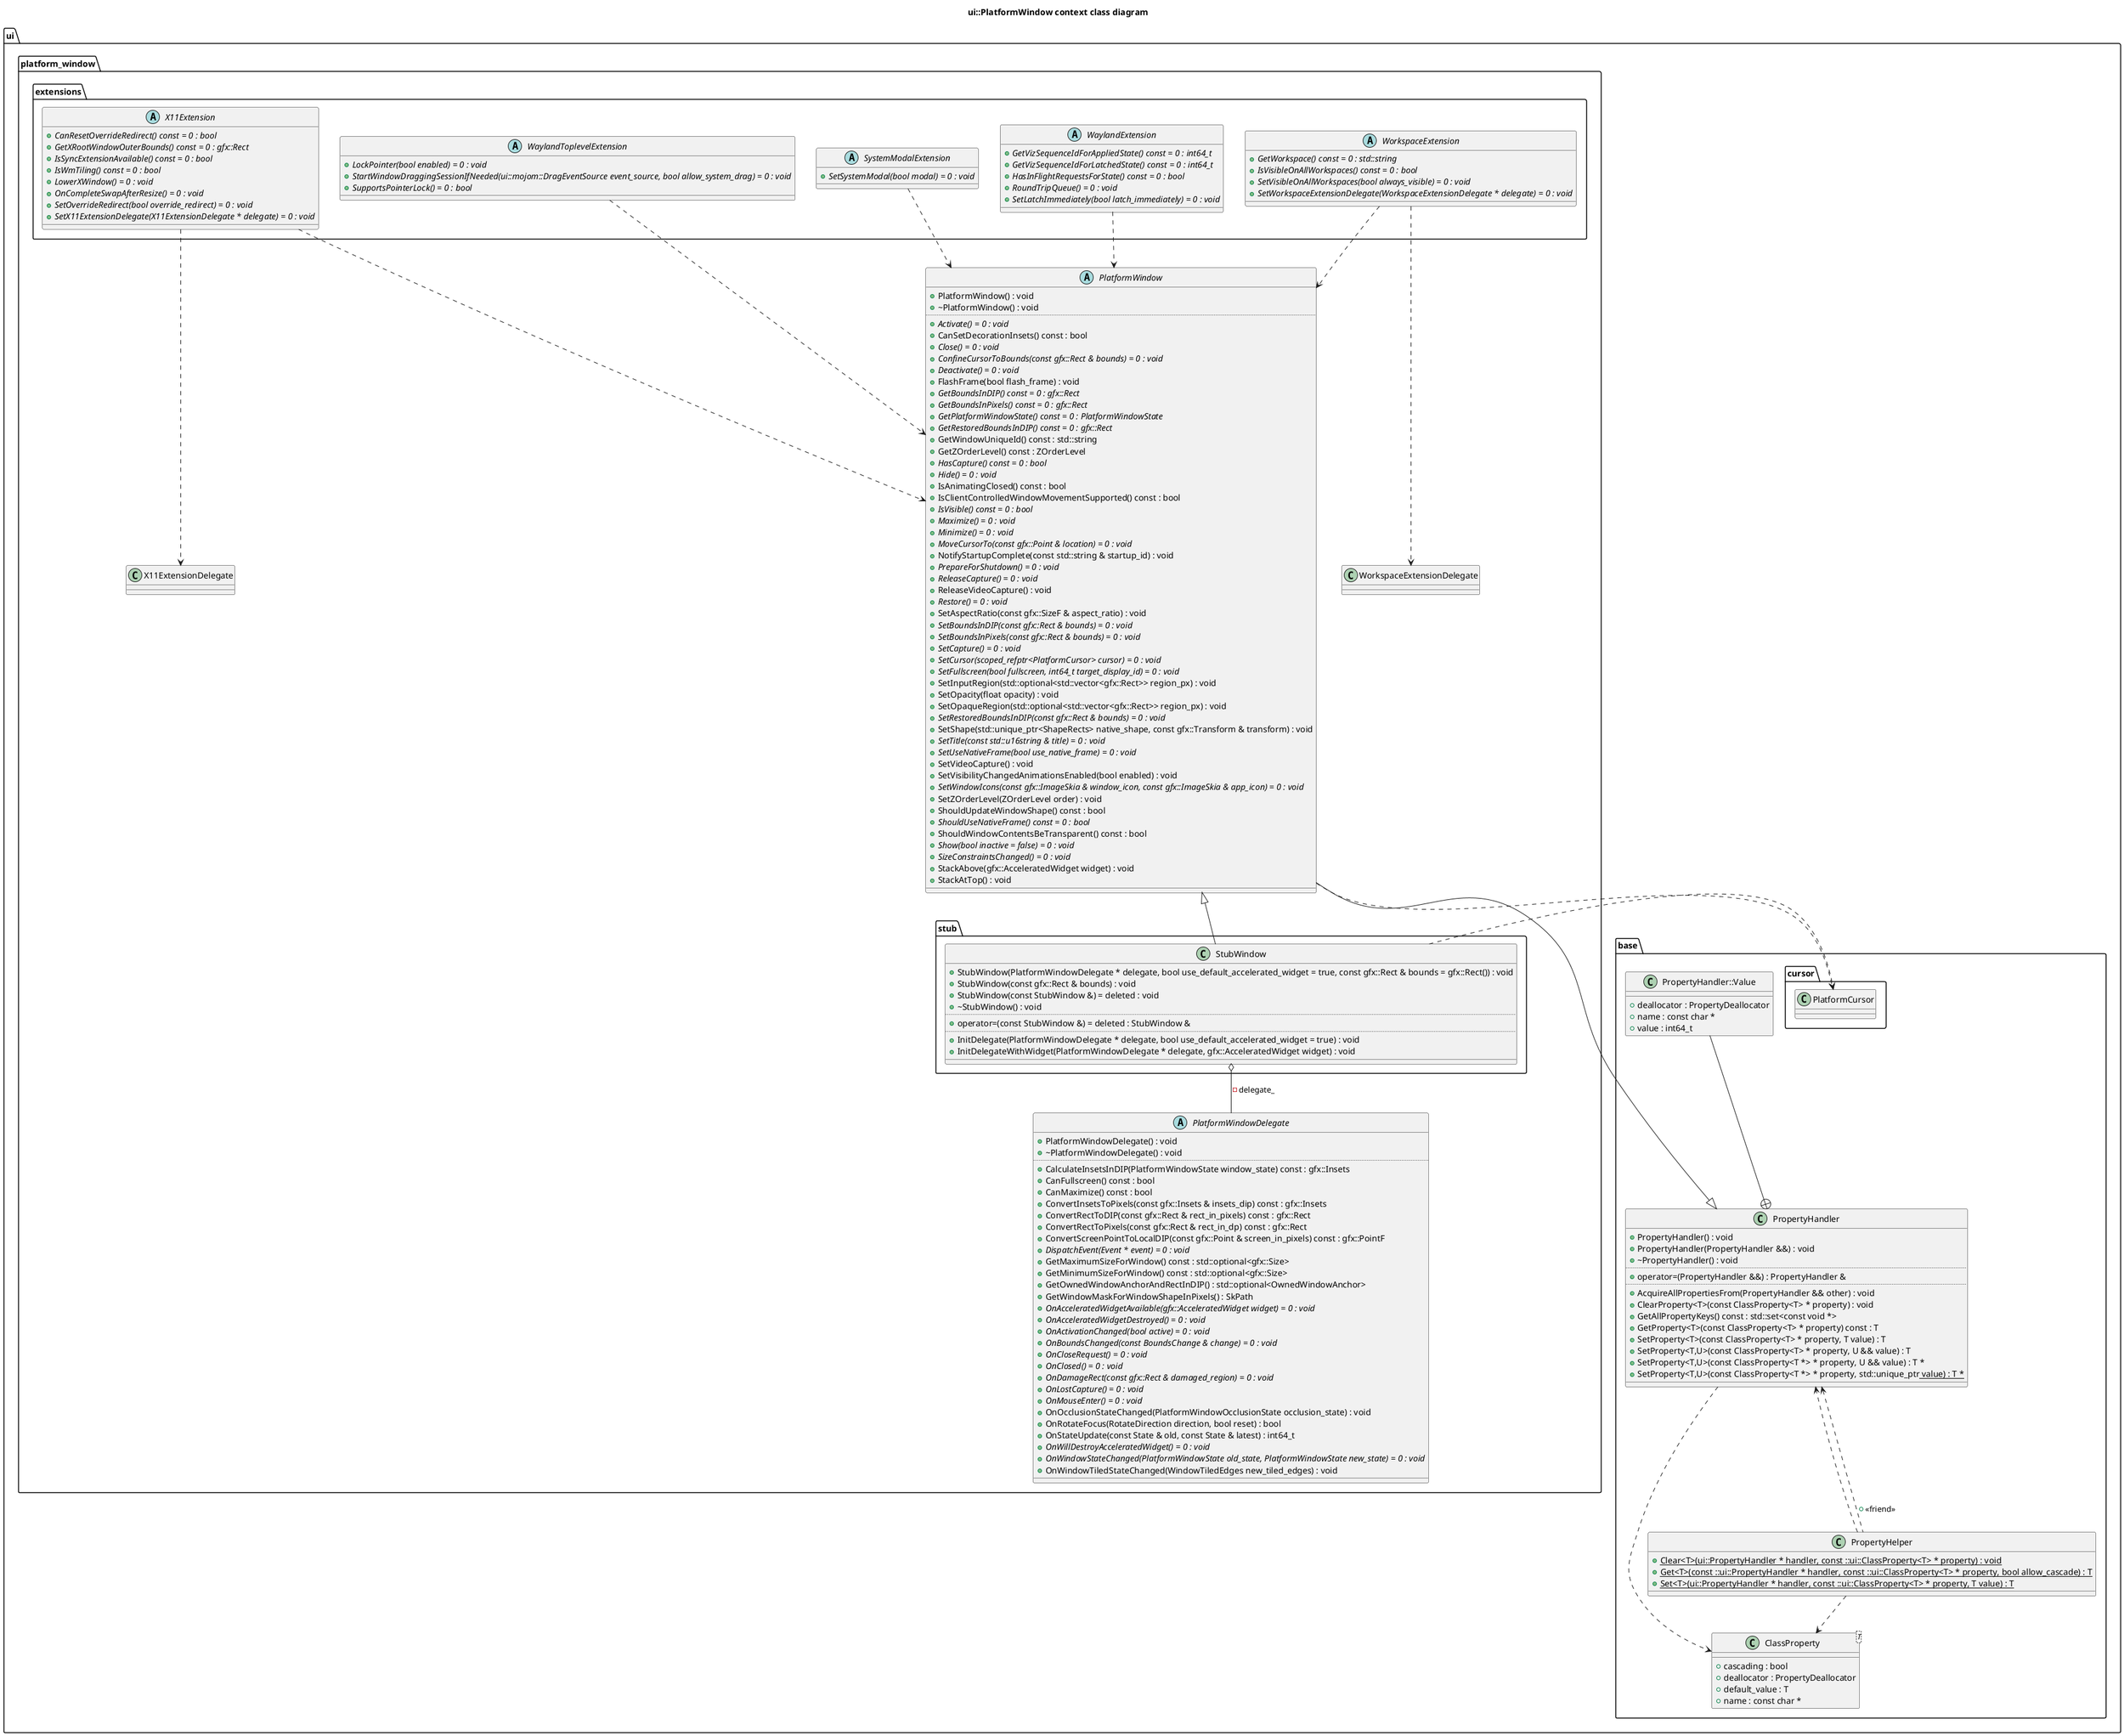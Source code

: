 @startuml
title ui::PlatformWindow context class diagram
package [ui] as C_0010501953460611170695 {
package [base] as C_0013050205497352612465 {
package [cursor] as C_0000519482591042437507 {
class "PlatformCursor" as C_0017737036712140491157
class C_0017737036712140491157 [[{PlatformCursor}]] {
__
}
}
class "ClassProperty<T>" as C_0003560248179536117537
class C_0003560248179536117537 [[{ClassProperty}]] {
__
+cascading : bool [[[{cascading}]]]
+deallocator : PropertyDeallocator [[[{deallocator}]]]
+default_value : T [[[{default_value}]]]
+name : const char * [[[{name}]]]
}
class "PropertyHandler" as C_0014123125489500529321
class C_0014123125489500529321 [[{PropertyHandler}]] {
+PropertyHandler() : void [[[{PropertyHandler}]]]
+PropertyHandler(PropertyHandler &&) : void [[[{PropertyHandler}]]]
+~PropertyHandler() : void [[[{~PropertyHandler}]]]
..
+operator=(PropertyHandler &&) : PropertyHandler & [[[{operator=}]]]
..
+AcquireAllPropertiesFrom(PropertyHandler && other) : void [[[{AcquireAllPropertiesFrom}]]]
+ClearProperty<T>(const ClassProperty<T> * property) : void
+GetAllPropertyKeys() const : std::set<const void *> [[[{GetAllPropertyKeys}]]]
+GetProperty<T>(const ClassProperty<T> * property) const : T
+SetProperty<T>(const ClassProperty<T> * property, T value) : T
+SetProperty<T,U>(const ClassProperty<T> * property, U && value) : T
+SetProperty<T,U>(const ClassProperty<T *> * property, U && value) : T *
+SetProperty<T,U>(const ClassProperty<T *> * property, std::unique_ptr<U> value) : T *
__
}
class "PropertyHandler::Value" as C_0002029433289759059245
class C_0002029433289759059245 [[{PropertyHandler::Value}]] {
__
+deallocator : PropertyDeallocator [[[{deallocator}]]]
+name : const char * [[[{name}]]]
+value : int64_t [[[{value}]]]
}
class "PropertyHelper" as C_0010720617258079439186
class C_0010720617258079439186 [[{PropertyHelper}]] {
{static} +Clear<T>(ui::PropertyHandler * handler, const ::ui::ClassProperty<T> * property) : void
{static} +Get<T>(const ::ui::PropertyHandler * handler, const ::ui::ClassProperty<T> * property, bool allow_cascade) : T
{static} +Set<T>(ui::PropertyHandler * handler, const ::ui::ClassProperty<T> * property, T value) : T
__
}
}
package [platform_window] as C_0004008188106029357805 {
class "WorkspaceExtensionDelegate" as C_0000339074417896446261
class C_0000339074417896446261 [[{WorkspaceExtensionDelegate}]] {
__
}
class "X11ExtensionDelegate" as C_0005456790814334145396
class C_0005456790814334145396 [[{X11ExtensionDelegate}]] {
__
}
package [stub] as C_0004818034330385509733 {
class "StubWindow" as C_0007618783177371271244
class C_0007618783177371271244 [[{StubWindow}]] {
+StubWindow(PlatformWindowDelegate * delegate, bool use_default_accelerated_widget = true, const gfx::Rect & bounds = gfx::Rect()) : void [[[{StubWindow}]]]
+StubWindow(const gfx::Rect & bounds) : void [[[{StubWindow}]]]
+StubWindow(const StubWindow &) = deleted : void [[[{StubWindow}]]]
+~StubWindow() : void [[[{~StubWindow}]]]
..
+operator=(const StubWindow &) = deleted : StubWindow & [[[{operator=}]]]
..
+InitDelegate(PlatformWindowDelegate * delegate, bool use_default_accelerated_widget = true) : void [[[{InitDelegate}]]]
+InitDelegateWithWidget(PlatformWindowDelegate * delegate, gfx::AcceleratedWidget widget) : void [[[{InitDelegateWithWidget}]]]
__
}
}
package [extensions] as C_0001100326116271766907 {
abstract "X11Extension" as C_0001098074681709332547
abstract C_0001098074681709332547 [[{X11Extension}]] {
{abstract} +CanResetOverrideRedirect() const = 0 : bool [[[{CanResetOverrideRedirect}]]]
{abstract} +GetXRootWindowOuterBounds() const = 0 : gfx::Rect [[[{GetXRootWindowOuterBounds}]]]
{abstract} +IsSyncExtensionAvailable() const = 0 : bool [[[{IsSyncExtensionAvailable}]]]
{abstract} +IsWmTiling() const = 0 : bool [[[{IsWmTiling}]]]
{abstract} +LowerXWindow() = 0 : void [[[{LowerXWindow}]]]
{abstract} +OnCompleteSwapAfterResize() = 0 : void [[[{OnCompleteSwapAfterResize}]]]
{abstract} +SetOverrideRedirect(bool override_redirect) = 0 : void [[[{SetOverrideRedirect}]]]
{abstract} +SetX11ExtensionDelegate(X11ExtensionDelegate * delegate) = 0 : void [[[{SetX11ExtensionDelegate}]]]
__
}
abstract "WaylandExtension" as C_0007331596878444806860
abstract C_0007331596878444806860 [[{WaylandExtension}]] {
{abstract} +GetVizSequenceIdForAppliedState() const = 0 : int64_t [[[{GetVizSequenceIdForAppliedState}]]]
{abstract} +GetVizSequenceIdForLatchedState() const = 0 : int64_t [[[{GetVizSequenceIdForLatchedState}]]]
{abstract} +HasInFlightRequestsForState() const = 0 : bool [[[{HasInFlightRequestsForState}]]]
{abstract} +RoundTripQueue() = 0 : void [[[{RoundTripQueue}]]]
{abstract} +SetLatchImmediately(bool latch_immediately) = 0 : void [[[{SetLatchImmediately}]]]
__
}
abstract "WaylandToplevelExtension" as C_0006049113229815869742
abstract C_0006049113229815869742 [[{WaylandToplevelExtension}]] {
{abstract} +LockPointer(bool enabled) = 0 : void [[[{LockPointer}]]]
{abstract} +StartWindowDraggingSessionIfNeeded(ui::mojom::DragEventSource event_source, bool allow_system_drag) = 0 : void [[[{StartWindowDraggingSessionIfNeeded}]]]
{abstract} +SupportsPointerLock() = 0 : bool [[[{SupportsPointerLock}]]]
__
}
abstract "WorkspaceExtension" as C_0016482784505912265703
abstract C_0016482784505912265703 [[{WorkspaceExtension}]] {
{abstract} +GetWorkspace() const = 0 : std::string [[[{GetWorkspace}]]]
{abstract} +IsVisibleOnAllWorkspaces() const = 0 : bool [[[{IsVisibleOnAllWorkspaces}]]]
{abstract} +SetVisibleOnAllWorkspaces(bool always_visible) = 0 : void [[[{SetVisibleOnAllWorkspaces}]]]
{abstract} +SetWorkspaceExtensionDelegate(WorkspaceExtensionDelegate * delegate) = 0 : void [[[{SetWorkspaceExtensionDelegate}]]]
__
}
abstract "SystemModalExtension" as C_0015456905396135118800
abstract C_0015456905396135118800 [[{SystemModalExtension}]] {
{abstract} +SetSystemModal(bool modal) = 0 : void [[[{SetSystemModal}]]]
__
}
}
abstract "PlatformWindowDelegate" as C_0004133948817376201184
abstract C_0004133948817376201184 [[{PlatformWindowDelegate}]] {
+PlatformWindowDelegate() : void [[[{PlatformWindowDelegate}]]]
+~PlatformWindowDelegate() : void [[[{~PlatformWindowDelegate}]]]
..
+CalculateInsetsInDIP(PlatformWindowState window_state) const : gfx::Insets [[[{CalculateInsetsInDIP}]]]
+CanFullscreen() const : bool [[[{CanFullscreen}]]]
+CanMaximize() const : bool [[[{CanMaximize}]]]
+ConvertInsetsToPixels(const gfx::Insets & insets_dip) const : gfx::Insets [[[{ConvertInsetsToPixels}]]]
+ConvertRectToDIP(const gfx::Rect & rect_in_pixels) const : gfx::Rect [[[{ConvertRectToDIP}]]]
+ConvertRectToPixels(const gfx::Rect & rect_in_dp) const : gfx::Rect [[[{ConvertRectToPixels}]]]
+ConvertScreenPointToLocalDIP(const gfx::Point & screen_in_pixels) const : gfx::PointF [[[{ConvertScreenPointToLocalDIP}]]]
{abstract} +DispatchEvent(Event * event) = 0 : void [[[{DispatchEvent}]]]
+GetMaximumSizeForWindow() const : std::optional<gfx::Size> [[[{GetMaximumSizeForWindow}]]]
+GetMinimumSizeForWindow() const : std::optional<gfx::Size> [[[{GetMinimumSizeForWindow}]]]
+GetOwnedWindowAnchorAndRectInDIP() : std::optional<OwnedWindowAnchor> [[[{GetOwnedWindowAnchorAndRectInDIP}]]]
+GetWindowMaskForWindowShapeInPixels() : SkPath [[[{GetWindowMaskForWindowShapeInPixels}]]]
{abstract} +OnAcceleratedWidgetAvailable(gfx::AcceleratedWidget widget) = 0 : void [[[{OnAcceleratedWidgetAvailable}]]]
{abstract} +OnAcceleratedWidgetDestroyed() = 0 : void [[[{OnAcceleratedWidgetDestroyed}]]]
{abstract} +OnActivationChanged(bool active) = 0 : void [[[{OnActivationChanged}]]]
{abstract} +OnBoundsChanged(const BoundsChange & change) = 0 : void [[[{OnBoundsChanged}]]]
{abstract} +OnCloseRequest() = 0 : void [[[{OnCloseRequest}]]]
{abstract} +OnClosed() = 0 : void [[[{OnClosed}]]]
{abstract} +OnDamageRect(const gfx::Rect & damaged_region) = 0 : void [[[{OnDamageRect}]]]
{abstract} +OnLostCapture() = 0 : void [[[{OnLostCapture}]]]
{abstract} +OnMouseEnter() = 0 : void [[[{OnMouseEnter}]]]
+OnOcclusionStateChanged(PlatformWindowOcclusionState occlusion_state) : void [[[{OnOcclusionStateChanged}]]]
+OnRotateFocus(RotateDirection direction, bool reset) : bool [[[{OnRotateFocus}]]]
+OnStateUpdate(const State & old, const State & latest) : int64_t [[[{OnStateUpdate}]]]
{abstract} +OnWillDestroyAcceleratedWidget() = 0 : void [[[{OnWillDestroyAcceleratedWidget}]]]
{abstract} +OnWindowStateChanged(PlatformWindowState old_state, PlatformWindowState new_state) = 0 : void [[[{OnWindowStateChanged}]]]
+OnWindowTiledStateChanged(WindowTiledEdges new_tiled_edges) : void [[[{OnWindowTiledStateChanged}]]]
__
}
abstract "PlatformWindow" as C_0014641466677610233161
abstract C_0014641466677610233161 [[{PlatformWindow}]] {
+PlatformWindow() : void [[[{PlatformWindow}]]]
+~PlatformWindow() : void [[[{~PlatformWindow}]]]
..
{abstract} +Activate() = 0 : void [[[{Activate}]]]
+CanSetDecorationInsets() const : bool [[[{CanSetDecorationInsets}]]]
{abstract} +Close() = 0 : void [[[{Close}]]]
{abstract} +ConfineCursorToBounds(const gfx::Rect & bounds) = 0 : void [[[{ConfineCursorToBounds}]]]
{abstract} +Deactivate() = 0 : void [[[{Deactivate}]]]
+FlashFrame(bool flash_frame) : void [[[{FlashFrame}]]]
{abstract} +GetBoundsInDIP() const = 0 : gfx::Rect [[[{GetBoundsInDIP}]]]
{abstract} +GetBoundsInPixels() const = 0 : gfx::Rect [[[{GetBoundsInPixels}]]]
{abstract} +GetPlatformWindowState() const = 0 : PlatformWindowState [[[{GetPlatformWindowState}]]]
{abstract} +GetRestoredBoundsInDIP() const = 0 : gfx::Rect [[[{GetRestoredBoundsInDIP}]]]
+GetWindowUniqueId() const : std::string [[[{GetWindowUniqueId}]]]
+GetZOrderLevel() const : ZOrderLevel [[[{GetZOrderLevel}]]]
{abstract} +HasCapture() const = 0 : bool [[[{HasCapture}]]]
{abstract} +Hide() = 0 : void [[[{Hide}]]]
+IsAnimatingClosed() const : bool [[[{IsAnimatingClosed}]]]
+IsClientControlledWindowMovementSupported() const : bool [[[{IsClientControlledWindowMovementSupported}]]]
{abstract} +IsVisible() const = 0 : bool [[[{IsVisible}]]]
{abstract} +Maximize() = 0 : void [[[{Maximize}]]]
{abstract} +Minimize() = 0 : void [[[{Minimize}]]]
{abstract} +MoveCursorTo(const gfx::Point & location) = 0 : void [[[{MoveCursorTo}]]]
+NotifyStartupComplete(const std::string & startup_id) : void [[[{NotifyStartupComplete}]]]
{abstract} +PrepareForShutdown() = 0 : void [[[{PrepareForShutdown}]]]
{abstract} +ReleaseCapture() = 0 : void [[[{ReleaseCapture}]]]
+ReleaseVideoCapture() : void [[[{ReleaseVideoCapture}]]]
{abstract} +Restore() = 0 : void [[[{Restore}]]]
+SetAspectRatio(const gfx::SizeF & aspect_ratio) : void [[[{SetAspectRatio}]]]
{abstract} +SetBoundsInDIP(const gfx::Rect & bounds) = 0 : void [[[{SetBoundsInDIP}]]]
{abstract} +SetBoundsInPixels(const gfx::Rect & bounds) = 0 : void [[[{SetBoundsInPixels}]]]
{abstract} +SetCapture() = 0 : void [[[{SetCapture}]]]
{abstract} +SetCursor(scoped_refptr<PlatformCursor> cursor) = 0 : void [[[{SetCursor}]]]
{abstract} +SetFullscreen(bool fullscreen, int64_t target_display_id) = 0 : void [[[{SetFullscreen}]]]
+SetInputRegion(std::optional<std::vector<gfx::Rect>> region_px) : void [[[{SetInputRegion}]]]
+SetOpacity(float opacity) : void [[[{SetOpacity}]]]
+SetOpaqueRegion(std::optional<std::vector<gfx::Rect>> region_px) : void [[[{SetOpaqueRegion}]]]
{abstract} +SetRestoredBoundsInDIP(const gfx::Rect & bounds) = 0 : void [[[{SetRestoredBoundsInDIP}]]]
+SetShape(std::unique_ptr<ShapeRects> native_shape, const gfx::Transform & transform) : void [[[{SetShape}]]]
{abstract} +SetTitle(const std::u16string & title) = 0 : void [[[{SetTitle}]]]
{abstract} +SetUseNativeFrame(bool use_native_frame) = 0 : void [[[{SetUseNativeFrame}]]]
+SetVideoCapture() : void [[[{SetVideoCapture}]]]
+SetVisibilityChangedAnimationsEnabled(bool enabled) : void [[[{SetVisibilityChangedAnimationsEnabled}]]]
{abstract} +SetWindowIcons(const gfx::ImageSkia & window_icon, const gfx::ImageSkia & app_icon) = 0 : void [[[{SetWindowIcons}]]]
+SetZOrderLevel(ZOrderLevel order) : void [[[{SetZOrderLevel}]]]
+ShouldUpdateWindowShape() const : bool [[[{ShouldUpdateWindowShape}]]]
{abstract} +ShouldUseNativeFrame() const = 0 : bool [[[{ShouldUseNativeFrame}]]]
+ShouldWindowContentsBeTransparent() const : bool [[[{ShouldWindowContentsBeTransparent}]]]
{abstract} +Show(bool inactive = false) = 0 : void [[[{Show}]]]
{abstract} +SizeConstraintsChanged() = 0 : void [[[{SizeConstraintsChanged}]]]
+StackAbove(gfx::AcceleratedWidget widget) : void [[[{StackAbove}]]]
+StackAtTop() : void [[[{StackAtTop}]]]
__
}
}
}
C_0014123125489500529321 ..> C_0003560248179536117537 [[{}]]
C_0014123125489500529321 <.. C_0010720617258079439186 : +<<friend>>
C_0002029433289759059245 --+ C_0014123125489500529321
C_0010720617258079439186 ..> C_0014123125489500529321 [[{}]]
C_0010720617258079439186 ..> C_0003560248179536117537 [[{}]]
C_0007618783177371271244 ..> C_0017737036712140491157 [[{}]]
C_0007618783177371271244 o-- C_0004133948817376201184 [[{delegate_}]] : -delegate_
C_0014641466677610233161 <|-- C_0007618783177371271244
C_0001098074681709332547 ..> C_0005456790814334145396 [[{}]]
C_0001098074681709332547 ..> C_0014641466677610233161 [[{}]]
C_0007331596878444806860 ..> C_0014641466677610233161 [[{}]]
C_0006049113229815869742 ..> C_0014641466677610233161 [[{}]]
C_0016482784505912265703 ..> C_0000339074417896446261 [[{}]]
C_0016482784505912265703 ..> C_0014641466677610233161 [[{}]]
C_0015456905396135118800 ..> C_0014641466677610233161 [[{}]]
C_0014641466677610233161 ..> C_0017737036712140491157 [[{}]]
C_0014123125489500529321 <|-- C_0014641466677610233161

'Generated with clang-uml, version 0.6.1
'LLVM version Ubuntu clang version 19.1.1 (1ubuntu1)
@enduml
